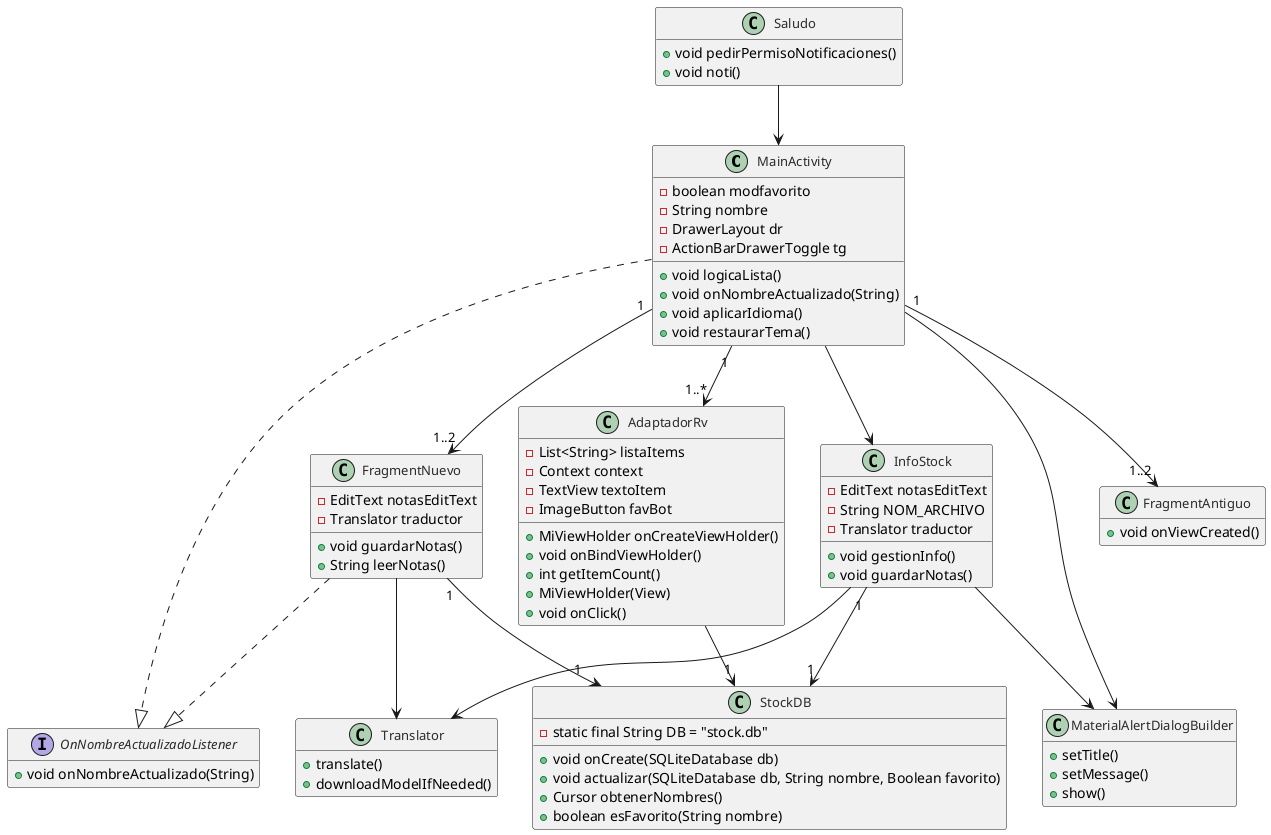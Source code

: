 @startuml
skinparam backgroundColor #FFFFFF
skinparam classFontColor #2A2A2A
skinparam classFontSize 13
hide empty members

'#######################
'### ACTIVITIES ###
'#######################
class MainActivity {
  - boolean modfavorito
  - String nombre
  - DrawerLayout dr
  - ActionBarDrawerToggle tg
  + void logicaLista()
  + void onNombreActualizado(String)
  + void aplicarIdioma()
  + void restaurarTema()
}

class InfoStock {
  - EditText notasEditText
  - String NOM_ARCHIVO
  - Translator traductor
  + void gestionInfo()
  + void guardarNotas()
}

class Saludo {
  + void pedirPermisoNotificaciones()
  + void noti()
}

'#######################
'### FRAGMENTS ###
'#######################
class FragmentAntiguo {
  + void onViewCreated()
}

class FragmentNuevo {
  - EditText notasEditText
  - Translator traductor
  + void guardarNotas()
  + String leerNotas()
}

interface OnNombreActualizadoListener {
  + void onNombreActualizado(String)
}

'#######################
'### ADAPTERS ###
'#######################
class AdaptadorRv {
  - List<String> listaItems
  - Context context
  + MiViewHolder onCreateViewHolder()
  + void onBindViewHolder()
  + int getItemCount()
    - TextView textoItem
    - ImageButton favBot
    + MiViewHolder(View)
    + void onClick()
  }


'#######################
'### DATABASE ###
'#######################
class StockDB {
  - static final String DB = "stock.db"
  + void onCreate(SQLiteDatabase db)
  + void actualizar(SQLiteDatabase db, String nombre, Boolean favorito)
  + Cursor obtenerNombres()
  + boolean esFavorito(String nombre)
}

'#######################
'### RELACIONES ###
'#######################
MainActivity "1" --> "1..*" AdaptadorRv
MainActivity "1" --> "1..2" FragmentAntiguo
MainActivity "1" --> "1..2" FragmentNuevo
MainActivity ..|> OnNombreActualizadoListener

FragmentNuevo "1" --> "1" StockDB
FragmentNuevo ..|> OnNombreActualizadoListener

InfoStock "1" --> "1" StockDB
AdaptadorRv "1" *-- "1..*" AdaptadorRv.MiViewHolder
AdaptadorRv --> "1" StockDB

MainActivity --> InfoStock
Saludo --> MainActivity

'#######################
'### COMPONENTES ANDROID ###
'#######################
class MaterialAlertDialogBuilder {
  + setTitle()
  + setMessage()
  + show()
}

class Translator {
  + translate()
  + downloadModelIfNeeded()
}

'#######################
'### RELACIONES EXTERNAS ###
'#######################
AdaptadorRv.MiViewHolder --> MaterialAlertDialogBuilder
MainActivity --> MaterialAlertDialogBuilder
InfoStock --> MaterialAlertDialogBuilder
FragmentNuevo --> Translator
InfoStock --> Translator
@enduml